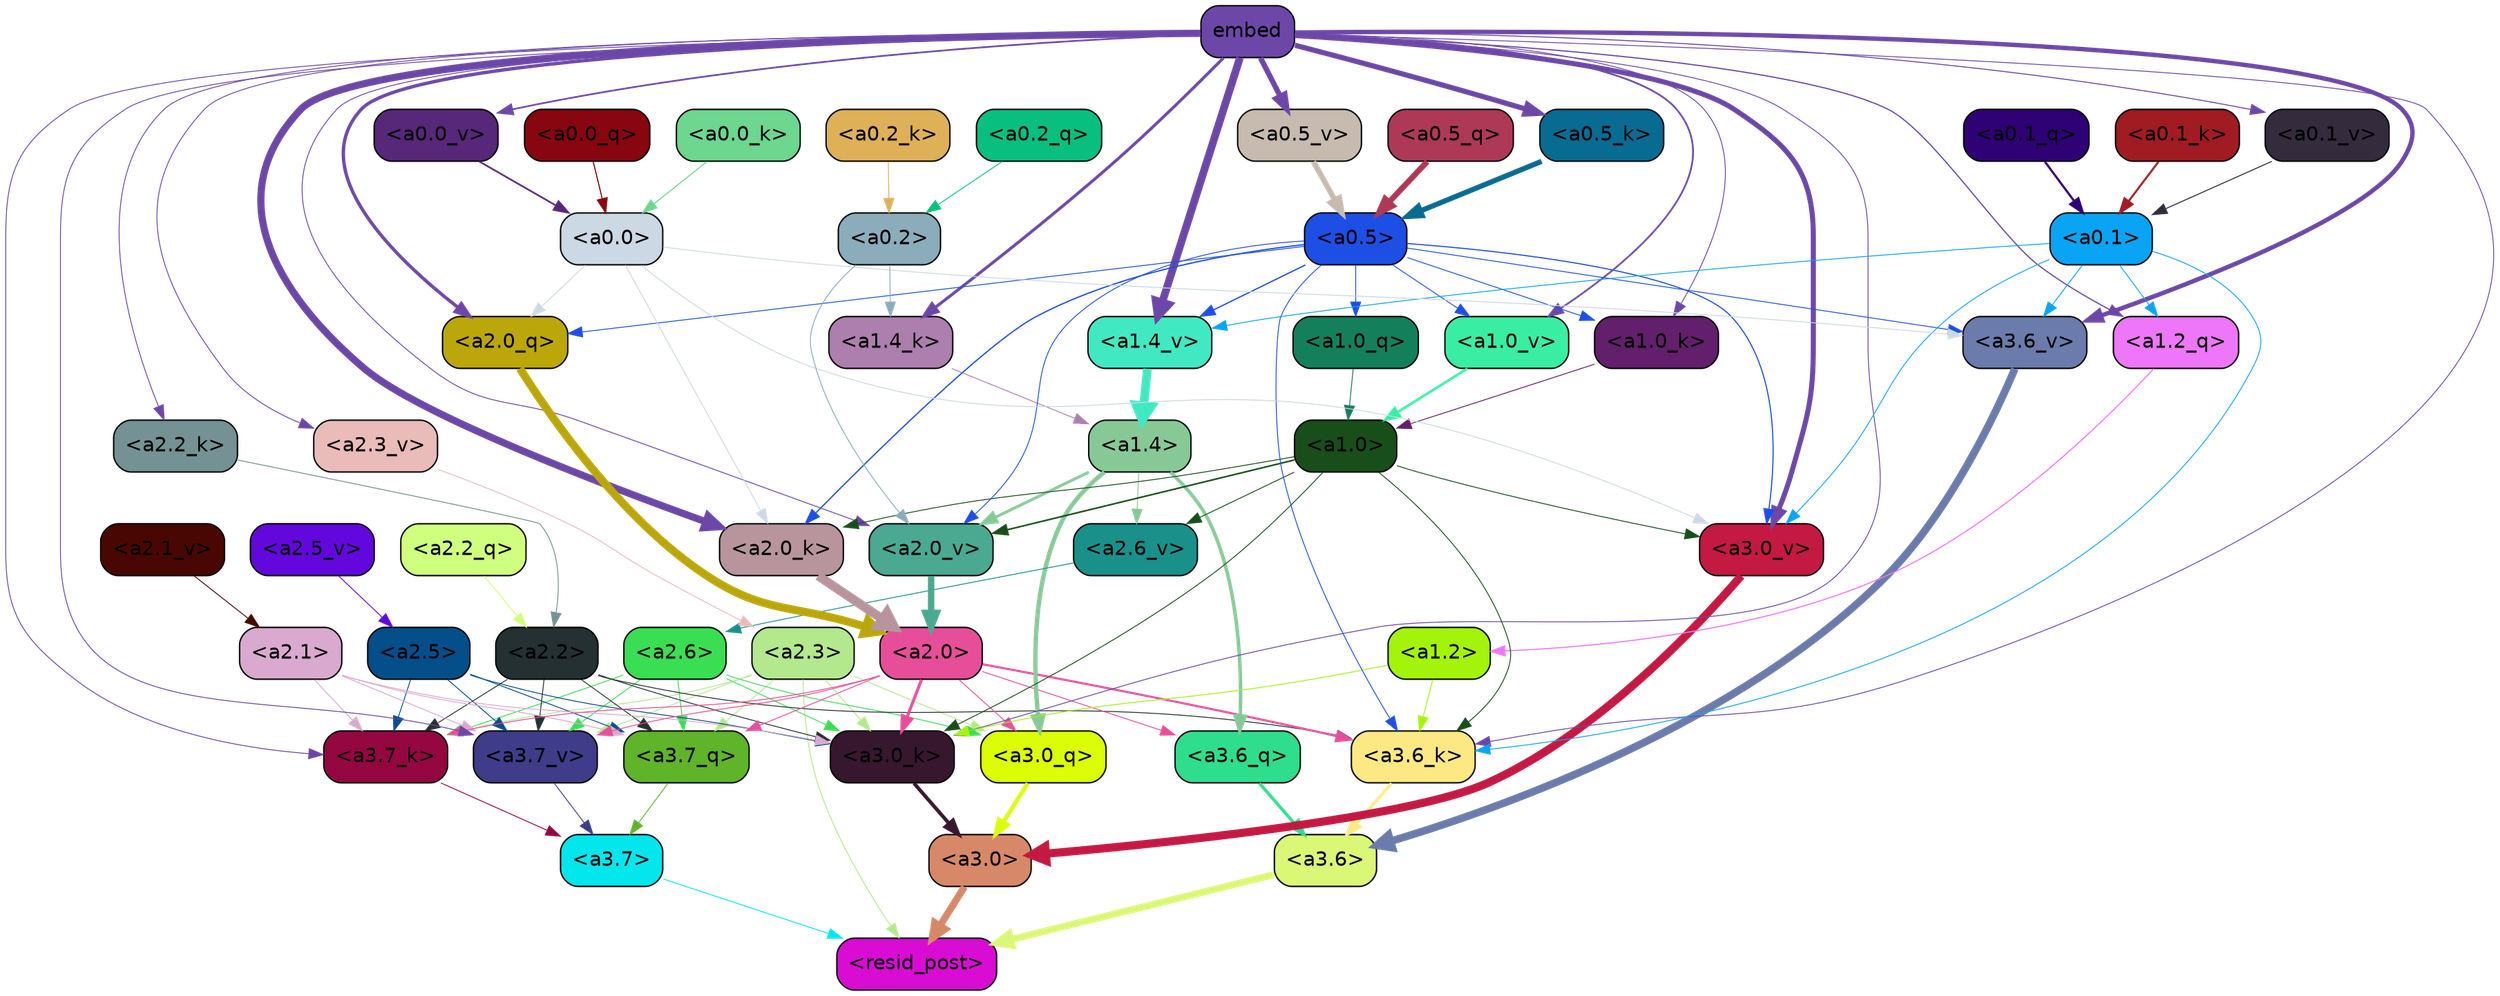 strict digraph "" {
	graph [bgcolor=transparent,
		layout=dot,
		overlap=false,
		splines=true
	];
	"<a3.7>"	[color=black,
		fillcolor="#03e6ec",
		fontname=Helvetica,
		shape=box,
		style="filled, rounded"];
	"<resid_post>"	[color=black,
		fillcolor="#d90cd4",
		fontname=Helvetica,
		shape=box,
		style="filled, rounded"];
	"<a3.7>" -> "<resid_post>"	[color="#03e6ec",
		penwidth=0.6];
	"<a3.6>"	[color=black,
		fillcolor="#daf776",
		fontname=Helvetica,
		shape=box,
		style="filled, rounded"];
	"<a3.6>" -> "<resid_post>"	[color="#daf776",
		penwidth=4.7534414529800415];
	"<a3.0>"	[color=black,
		fillcolor="#d78868",
		fontname=Helvetica,
		shape=box,
		style="filled, rounded"];
	"<a3.0>" -> "<resid_post>"	[color="#d78868",
		penwidth=4.898576855659485];
	"<a2.3>"	[color=black,
		fillcolor="#b4e88d",
		fontname=Helvetica,
		shape=box,
		style="filled, rounded"];
	"<a2.3>" -> "<resid_post>"	[color="#b4e88d",
		penwidth=0.6];
	"<a3.7_q>"	[color=black,
		fillcolor="#5fb429",
		fontname=Helvetica,
		shape=box,
		style="filled, rounded"];
	"<a2.3>" -> "<a3.7_q>"	[color="#b4e88d",
		penwidth=0.6];
	"<a3.0_q>"	[color=black,
		fillcolor="#dbfd06",
		fontname=Helvetica,
		shape=box,
		style="filled, rounded"];
	"<a2.3>" -> "<a3.0_q>"	[color="#b4e88d",
		penwidth=0.6];
	"<a3.7_k>"	[color=black,
		fillcolor="#940740",
		fontname=Helvetica,
		shape=box,
		style="filled, rounded"];
	"<a2.3>" -> "<a3.7_k>"	[color="#b4e88d",
		penwidth=0.6];
	"<a3.0_k>"	[color=black,
		fillcolor="#37172e",
		fontname=Helvetica,
		shape=box,
		style="filled, rounded"];
	"<a2.3>" -> "<a3.0_k>"	[color="#b4e88d",
		penwidth=0.6];
	"<a3.7_v>"	[color=black,
		fillcolor="#3f3c89",
		fontname=Helvetica,
		shape=box,
		style="filled, rounded"];
	"<a2.3>" -> "<a3.7_v>"	[color="#b4e88d",
		penwidth=0.6];
	"<a3.7_q>" -> "<a3.7>"	[color="#5fb429",
		penwidth=0.6];
	"<a3.6_q>"	[color=black,
		fillcolor="#2ede8d",
		fontname=Helvetica,
		shape=box,
		style="filled, rounded"];
	"<a3.6_q>" -> "<a3.6>"	[color="#2ede8d",
		penwidth=2.160832464694977];
	"<a3.0_q>" -> "<a3.0>"	[color="#dbfd06",
		penwidth=2.870753765106201];
	"<a3.7_k>" -> "<a3.7>"	[color="#940740",
		penwidth=0.6];
	"<a3.6_k>"	[color=black,
		fillcolor="#fde983",
		fontname=Helvetica,
		shape=box,
		style="filled, rounded"];
	"<a3.6_k>" -> "<a3.6>"	[color="#fde983",
		penwidth=2.13908451795578];
	"<a3.0_k>" -> "<a3.0>"	[color="#37172e",
		penwidth=2.520303964614868];
	"<a3.7_v>" -> "<a3.7>"	[color="#3f3c89",
		penwidth=0.6];
	"<a3.6_v>"	[color=black,
		fillcolor="#6b7bab",
		fontname=Helvetica,
		shape=box,
		style="filled, rounded"];
	"<a3.6_v>" -> "<a3.6>"	[color="#6b7bab",
		penwidth=5.297133803367615];
	"<a3.0_v>"	[color=black,
		fillcolor="#c41942",
		fontname=Helvetica,
		shape=box,
		style="filled, rounded"];
	"<a3.0_v>" -> "<a3.0>"	[color="#c41942",
		penwidth=5.680712580680847];
	"<a2.6>"	[color=black,
		fillcolor="#3ade53",
		fontname=Helvetica,
		shape=box,
		style="filled, rounded"];
	"<a2.6>" -> "<a3.7_q>"	[color="#3ade53",
		penwidth=0.6];
	"<a2.6>" -> "<a3.0_q>"	[color="#3ade53",
		penwidth=0.6];
	"<a2.6>" -> "<a3.7_k>"	[color="#3ade53",
		penwidth=0.6];
	"<a2.6>" -> "<a3.0_k>"	[color="#3ade53",
		penwidth=0.6];
	"<a2.6>" -> "<a3.7_v>"	[color="#3ade53",
		penwidth=0.6];
	"<a2.5>"	[color=black,
		fillcolor="#044e89",
		fontname=Helvetica,
		shape=box,
		style="filled, rounded"];
	"<a2.5>" -> "<a3.7_q>"	[color="#044e89",
		penwidth=0.6];
	"<a2.5>" -> "<a3.7_k>"	[color="#044e89",
		penwidth=0.6];
	"<a2.5>" -> "<a3.0_k>"	[color="#044e89",
		penwidth=0.6];
	"<a2.5>" -> "<a3.7_v>"	[color="#044e89",
		penwidth=0.6];
	"<a2.2>"	[color=black,
		fillcolor="#243031",
		fontname=Helvetica,
		shape=box,
		style="filled, rounded"];
	"<a2.2>" -> "<a3.7_q>"	[color="#243031",
		penwidth=0.6];
	"<a2.2>" -> "<a3.7_k>"	[color="#243031",
		penwidth=0.6];
	"<a2.2>" -> "<a3.6_k>"	[color="#243031",
		penwidth=0.6];
	"<a2.2>" -> "<a3.0_k>"	[color="#243031",
		penwidth=0.6];
	"<a2.2>" -> "<a3.7_v>"	[color="#243031",
		penwidth=0.6];
	"<a2.1>"	[color=black,
		fillcolor="#daa9cf",
		fontname=Helvetica,
		shape=box,
		style="filled, rounded"];
	"<a2.1>" -> "<a3.7_q>"	[color="#daa9cf",
		penwidth=0.6];
	"<a2.1>" -> "<a3.7_k>"	[color="#daa9cf",
		penwidth=0.6];
	"<a2.1>" -> "<a3.0_k>"	[color="#daa9cf",
		penwidth=0.6];
	"<a2.1>" -> "<a3.7_v>"	[color="#daa9cf",
		penwidth=0.6];
	"<a2.0>"	[color=black,
		fillcolor="#e74e99",
		fontname=Helvetica,
		shape=box,
		style="filled, rounded"];
	"<a2.0>" -> "<a3.7_q>"	[color="#e74e99",
		penwidth=0.6];
	"<a2.0>" -> "<a3.6_q>"	[color="#e74e99",
		penwidth=0.6];
	"<a2.0>" -> "<a3.0_q>"	[color="#e74e99",
		penwidth=0.6];
	"<a2.0>" -> "<a3.7_k>"	[color="#e74e99",
		penwidth=0.6];
	"<a2.0>" -> "<a3.6_k>"	[color="#e74e99",
		penwidth=1.4807794839143753];
	"<a2.0>" -> "<a3.0_k>"	[color="#e74e99",
		penwidth=2.095262974500656];
	"<a2.0>" -> "<a3.7_v>"	[color="#e74e99",
		penwidth=0.6];
	"<a1.4>"	[color=black,
		fillcolor="#86c997",
		fontname=Helvetica,
		shape=box,
		style="filled, rounded"];
	"<a1.4>" -> "<a3.6_q>"	[color="#86c997",
		penwidth=2.425799250602722];
	"<a1.4>" -> "<a3.0_q>"	[color="#86c997",
		penwidth=3.0341034531593323];
	"<a2.6_v>"	[color=black,
		fillcolor="#1a908a",
		fontname=Helvetica,
		shape=box,
		style="filled, rounded"];
	"<a1.4>" -> "<a2.6_v>"	[color="#86c997",
		penwidth=0.6];
	"<a2.0_v>"	[color=black,
		fillcolor="#4aa990",
		fontname=Helvetica,
		shape=box,
		style="filled, rounded"];
	"<a1.4>" -> "<a2.0_v>"	[color="#86c997",
		penwidth=2.007302835583687];
	embed	[color=black,
		fillcolor="#6c47a8",
		fontname=Helvetica,
		shape=box,
		style="filled, rounded"];
	embed -> "<a3.7_k>"	[color="#6c47a8",
		penwidth=0.6];
	embed -> "<a3.6_k>"	[color="#6c47a8",
		penwidth=0.6];
	embed -> "<a3.0_k>"	[color="#6c47a8",
		penwidth=0.6];
	embed -> "<a3.7_v>"	[color="#6c47a8",
		penwidth=0.6];
	embed -> "<a3.6_v>"	[color="#6c47a8",
		penwidth=3.067279100418091];
	embed -> "<a3.0_v>"	[color="#6c47a8",
		penwidth=3.5202720761299133];
	"<a2.0_q>"	[color=black,
		fillcolor="#bba70a",
		fontname=Helvetica,
		shape=box,
		style="filled, rounded"];
	embed -> "<a2.0_q>"	[color="#6c47a8",
		penwidth=2.339468687772751];
	"<a2.2_k>"	[color=black,
		fillcolor="#749294",
		fontname=Helvetica,
		shape=box,
		style="filled, rounded"];
	embed -> "<a2.2_k>"	[color="#6c47a8",
		penwidth=0.6];
	"<a2.0_k>"	[color=black,
		fillcolor="#b8959c",
		fontname=Helvetica,
		shape=box,
		style="filled, rounded"];
	embed -> "<a2.0_k>"	[color="#6c47a8",
		penwidth=4.9759310483932495];
	"<a2.3_v>"	[color=black,
		fillcolor="#e9bbb9",
		fontname=Helvetica,
		shape=box,
		style="filled, rounded"];
	embed -> "<a2.3_v>"	[color="#6c47a8",
		penwidth=0.6];
	embed -> "<a2.0_v>"	[color="#6c47a8",
		penwidth=0.6];
	"<a1.2_q>"	[color=black,
		fillcolor="#ed77f8",
		fontname=Helvetica,
		shape=box,
		style="filled, rounded"];
	embed -> "<a1.2_q>"	[color="#6c47a8",
		penwidth=0.8262195587158203];
	"<a1.4_k>"	[color=black,
		fillcolor="#ac7fae",
		fontname=Helvetica,
		shape=box,
		style="filled, rounded"];
	embed -> "<a1.4_k>"	[color="#6c47a8",
		penwidth=2.0715588331222534];
	"<a1.0_k>"	[color=black,
		fillcolor="#621f6b",
		fontname=Helvetica,
		shape=box,
		style="filled, rounded"];
	embed -> "<a1.0_k>"	[color="#6c47a8",
		penwidth=0.6];
	"<a1.4_v>"	[color=black,
		fillcolor="#41e9c2",
		fontname=Helvetica,
		shape=box,
		style="filled, rounded"];
	embed -> "<a1.4_v>"	[color="#6c47a8",
		penwidth=5.3763720989227295];
	"<a1.0_v>"	[color=black,
		fillcolor="#39eea3",
		fontname=Helvetica,
		shape=box,
		style="filled, rounded"];
	embed -> "<a1.0_v>"	[color="#6c47a8",
		penwidth=1.232791244983673];
	"<a0.5_k>"	[color=black,
		fillcolor="#086b91",
		fontname=Helvetica,
		shape=box,
		style="filled, rounded"];
	embed -> "<a0.5_k>"	[color="#6c47a8",
		penwidth=3.6077781692147255];
	"<a0.5_v>"	[color=black,
		fillcolor="#c7bbaf",
		fontname=Helvetica,
		shape=box,
		style="filled, rounded"];
	embed -> "<a0.5_v>"	[color="#6c47a8",
		penwidth=3.744613029062748];
	"<a0.1_v>"	[color=black,
		fillcolor="#342b3d",
		fontname=Helvetica,
		shape=box,
		style="filled, rounded"];
	embed -> "<a0.1_v>"	[color="#6c47a8",
		penwidth=0.6802842617034912];
	"<a0.0_v>"	[color=black,
		fillcolor="#572779",
		fontname=Helvetica,
		shape=box,
		style="filled, rounded"];
	embed -> "<a0.0_v>"	[color="#6c47a8",
		penwidth=1.1918210983276367];
	"<a1.2>"	[color=black,
		fillcolor="#a3f40a",
		fontname=Helvetica,
		shape=box,
		style="filled, rounded"];
	"<a1.2>" -> "<a3.6_k>"	[color="#a3f40a",
		penwidth=0.6];
	"<a1.2>" -> "<a3.0_k>"	[color="#a3f40a",
		penwidth=0.6];
	"<a1.0>"	[color=black,
		fillcolor="#174e19",
		fontname=Helvetica,
		shape=box,
		style="filled, rounded"];
	"<a1.0>" -> "<a3.6_k>"	[color="#174e19",
		penwidth=0.6];
	"<a1.0>" -> "<a3.0_k>"	[color="#174e19",
		penwidth=0.6];
	"<a1.0>" -> "<a3.0_v>"	[color="#174e19",
		penwidth=0.6];
	"<a1.0>" -> "<a2.0_k>"	[color="#174e19",
		penwidth=0.6];
	"<a1.0>" -> "<a2.6_v>"	[color="#174e19",
		penwidth=0.6];
	"<a1.0>" -> "<a2.0_v>"	[color="#174e19",
		penwidth=1.0943371653556824];
	"<a0.5>"	[color=black,
		fillcolor="#1d4fe5",
		fontname=Helvetica,
		shape=box,
		style="filled, rounded"];
	"<a0.5>" -> "<a3.6_k>"	[color="#1d4fe5",
		penwidth=0.6];
	"<a0.5>" -> "<a3.6_v>"	[color="#1d4fe5",
		penwidth=0.6];
	"<a0.5>" -> "<a3.0_v>"	[color="#1d4fe5",
		penwidth=0.764040544629097];
	"<a0.5>" -> "<a2.0_q>"	[color="#1d4fe5",
		penwidth=0.6];
	"<a0.5>" -> "<a2.0_k>"	[color="#1d4fe5",
		penwidth=0.8956001400947571];
	"<a0.5>" -> "<a2.0_v>"	[color="#1d4fe5",
		penwidth=0.6];
	"<a1.0_q>"	[color=black,
		fillcolor="#14805b",
		fontname=Helvetica,
		shape=box,
		style="filled, rounded"];
	"<a0.5>" -> "<a1.0_q>"	[color="#1d4fe5",
		penwidth=0.6];
	"<a0.5>" -> "<a1.0_k>"	[color="#1d4fe5",
		penwidth=0.6];
	"<a0.5>" -> "<a1.4_v>"	[color="#1d4fe5",
		penwidth=0.8774083852767944];
	"<a0.5>" -> "<a1.0_v>"	[color="#1d4fe5",
		penwidth=0.6];
	"<a0.1>"	[color=black,
		fillcolor="#0aa4f4",
		fontname=Helvetica,
		shape=box,
		style="filled, rounded"];
	"<a0.1>" -> "<a3.6_k>"	[color="#0aa4f4",
		penwidth=0.6];
	"<a0.1>" -> "<a3.6_v>"	[color="#0aa4f4",
		penwidth=0.6];
	"<a0.1>" -> "<a3.0_v>"	[color="#0aa4f4",
		penwidth=0.6];
	"<a0.1>" -> "<a1.2_q>"	[color="#0aa4f4",
		penwidth=0.6];
	"<a0.1>" -> "<a1.4_v>"	[color="#0aa4f4",
		penwidth=0.6];
	"<a0.0>"	[color=black,
		fillcolor="#ccd8e4",
		fontname=Helvetica,
		shape=box,
		style="filled, rounded"];
	"<a0.0>" -> "<a3.6_v>"	[color="#ccd8e4",
		penwidth=0.6];
	"<a0.0>" -> "<a3.0_v>"	[color="#ccd8e4",
		penwidth=0.6];
	"<a0.0>" -> "<a2.0_q>"	[color="#ccd8e4",
		penwidth=0.6];
	"<a0.0>" -> "<a2.0_k>"	[color="#ccd8e4",
		penwidth=0.6];
	"<a2.2_q>"	[color=black,
		fillcolor="#d0ff7f",
		fontname=Helvetica,
		shape=box,
		style="filled, rounded"];
	"<a2.2_q>" -> "<a2.2>"	[color="#d0ff7f",
		penwidth=0.6];
	"<a2.0_q>" -> "<a2.0>"	[color="#bba70a",
		penwidth=5.606565475463867];
	"<a2.2_k>" -> "<a2.2>"	[color="#749294",
		penwidth=0.6];
	"<a2.0_k>" -> "<a2.0>"	[color="#b8959c",
		penwidth=6.344284534454346];
	"<a2.6_v>" -> "<a2.6>"	[color="#1a908a",
		penwidth=0.6];
	"<a2.5_v>"	[color=black,
		fillcolor="#6208dc",
		fontname=Helvetica,
		shape=box,
		style="filled, rounded"];
	"<a2.5_v>" -> "<a2.5>"	[color="#6208dc",
		penwidth=0.6];
	"<a2.3_v>" -> "<a2.3>"	[color="#e9bbb9",
		penwidth=0.6];
	"<a2.1_v>"	[color=black,
		fillcolor="#480703",
		fontname=Helvetica,
		shape=box,
		style="filled, rounded"];
	"<a2.1_v>" -> "<a2.1>"	[color="#480703",
		penwidth=0.6];
	"<a2.0_v>" -> "<a2.0>"	[color="#4aa990",
		penwidth=4.422677040100098];
	"<a0.2>"	[color=black,
		fillcolor="#8bacbb",
		fontname=Helvetica,
		shape=box,
		style="filled, rounded"];
	"<a0.2>" -> "<a2.0_v>"	[color="#8bacbb",
		penwidth=0.6];
	"<a0.2>" -> "<a1.4_k>"	[color="#8bacbb",
		penwidth=0.6];
	"<a1.2_q>" -> "<a1.2>"	[color="#ed77f8",
		penwidth=0.7570515871047974];
	"<a1.0_q>" -> "<a1.0>"	[color="#14805b",
		penwidth=0.6];
	"<a1.4_k>" -> "<a1.4>"	[color="#ac7fae",
		penwidth=0.6];
	"<a1.0_k>" -> "<a1.0>"	[color="#621f6b",
		penwidth=0.6];
	"<a1.4_v>" -> "<a1.4>"	[color="#41e9c2",
		penwidth=6.0194467306137085];
	"<a1.0_v>" -> "<a1.0>"	[color="#39eea3",
		penwidth=1.738280937075615];
	"<a0.5_q>"	[color=black,
		fillcolor="#ad3956",
		fontname=Helvetica,
		shape=box,
		style="filled, rounded"];
	"<a0.5_q>" -> "<a0.5>"	[color="#ad3956",
		penwidth=4.023846536874771];
	"<a0.2_q>"	[color=black,
		fillcolor="#09bf7f",
		fontname=Helvetica,
		shape=box,
		style="filled, rounded"];
	"<a0.2_q>" -> "<a0.2>"	[color="#09bf7f",
		penwidth=0.6];
	"<a0.1_q>"	[color=black,
		fillcolor="#2e0174",
		fontname=Helvetica,
		shape=box,
		style="filled, rounded"];
	"<a0.1_q>" -> "<a0.1>"	[color="#2e0174",
		penwidth=1.5174570083618164];
	"<a0.0_q>"	[color=black,
		fillcolor="#870610",
		fontname=Helvetica,
		shape=box,
		style="filled, rounded"];
	"<a0.0_q>" -> "<a0.0>"	[color="#870610",
		penwidth=0.766176700592041];
	"<a0.5_k>" -> "<a0.5>"	[color="#086b91",
		penwidth=3.607769437134266];
	"<a0.2_k>"	[color=black,
		fillcolor="#deb058",
		fontname=Helvetica,
		shape=box,
		style="filled, rounded"];
	"<a0.2_k>" -> "<a0.2>"	[color="#deb058",
		penwidth=0.6];
	"<a0.1_k>"	[color=black,
		fillcolor="#a11b23",
		fontname=Helvetica,
		shape=box,
		style="filled, rounded"];
	"<a0.1_k>" -> "<a0.1>"	[color="#a11b23",
		penwidth=1.4202113151550293];
	"<a0.0_k>"	[color=black,
		fillcolor="#6dd68f",
		fontname=Helvetica,
		shape=box,
		style="filled, rounded"];
	"<a0.0_k>" -> "<a0.0>"	[color="#6dd68f",
		penwidth=0.6857404708862305];
	"<a0.5_v>" -> "<a0.5>"	[color="#c7bbaf",
		penwidth=3.7962711341679096];
	"<a0.1_v>" -> "<a0.1>"	[color="#342b3d",
		penwidth=0.6802752017974854];
	"<a0.0_v>" -> "<a0.0>"	[color="#572779",
		penwidth=1.1918113231658936];
}
